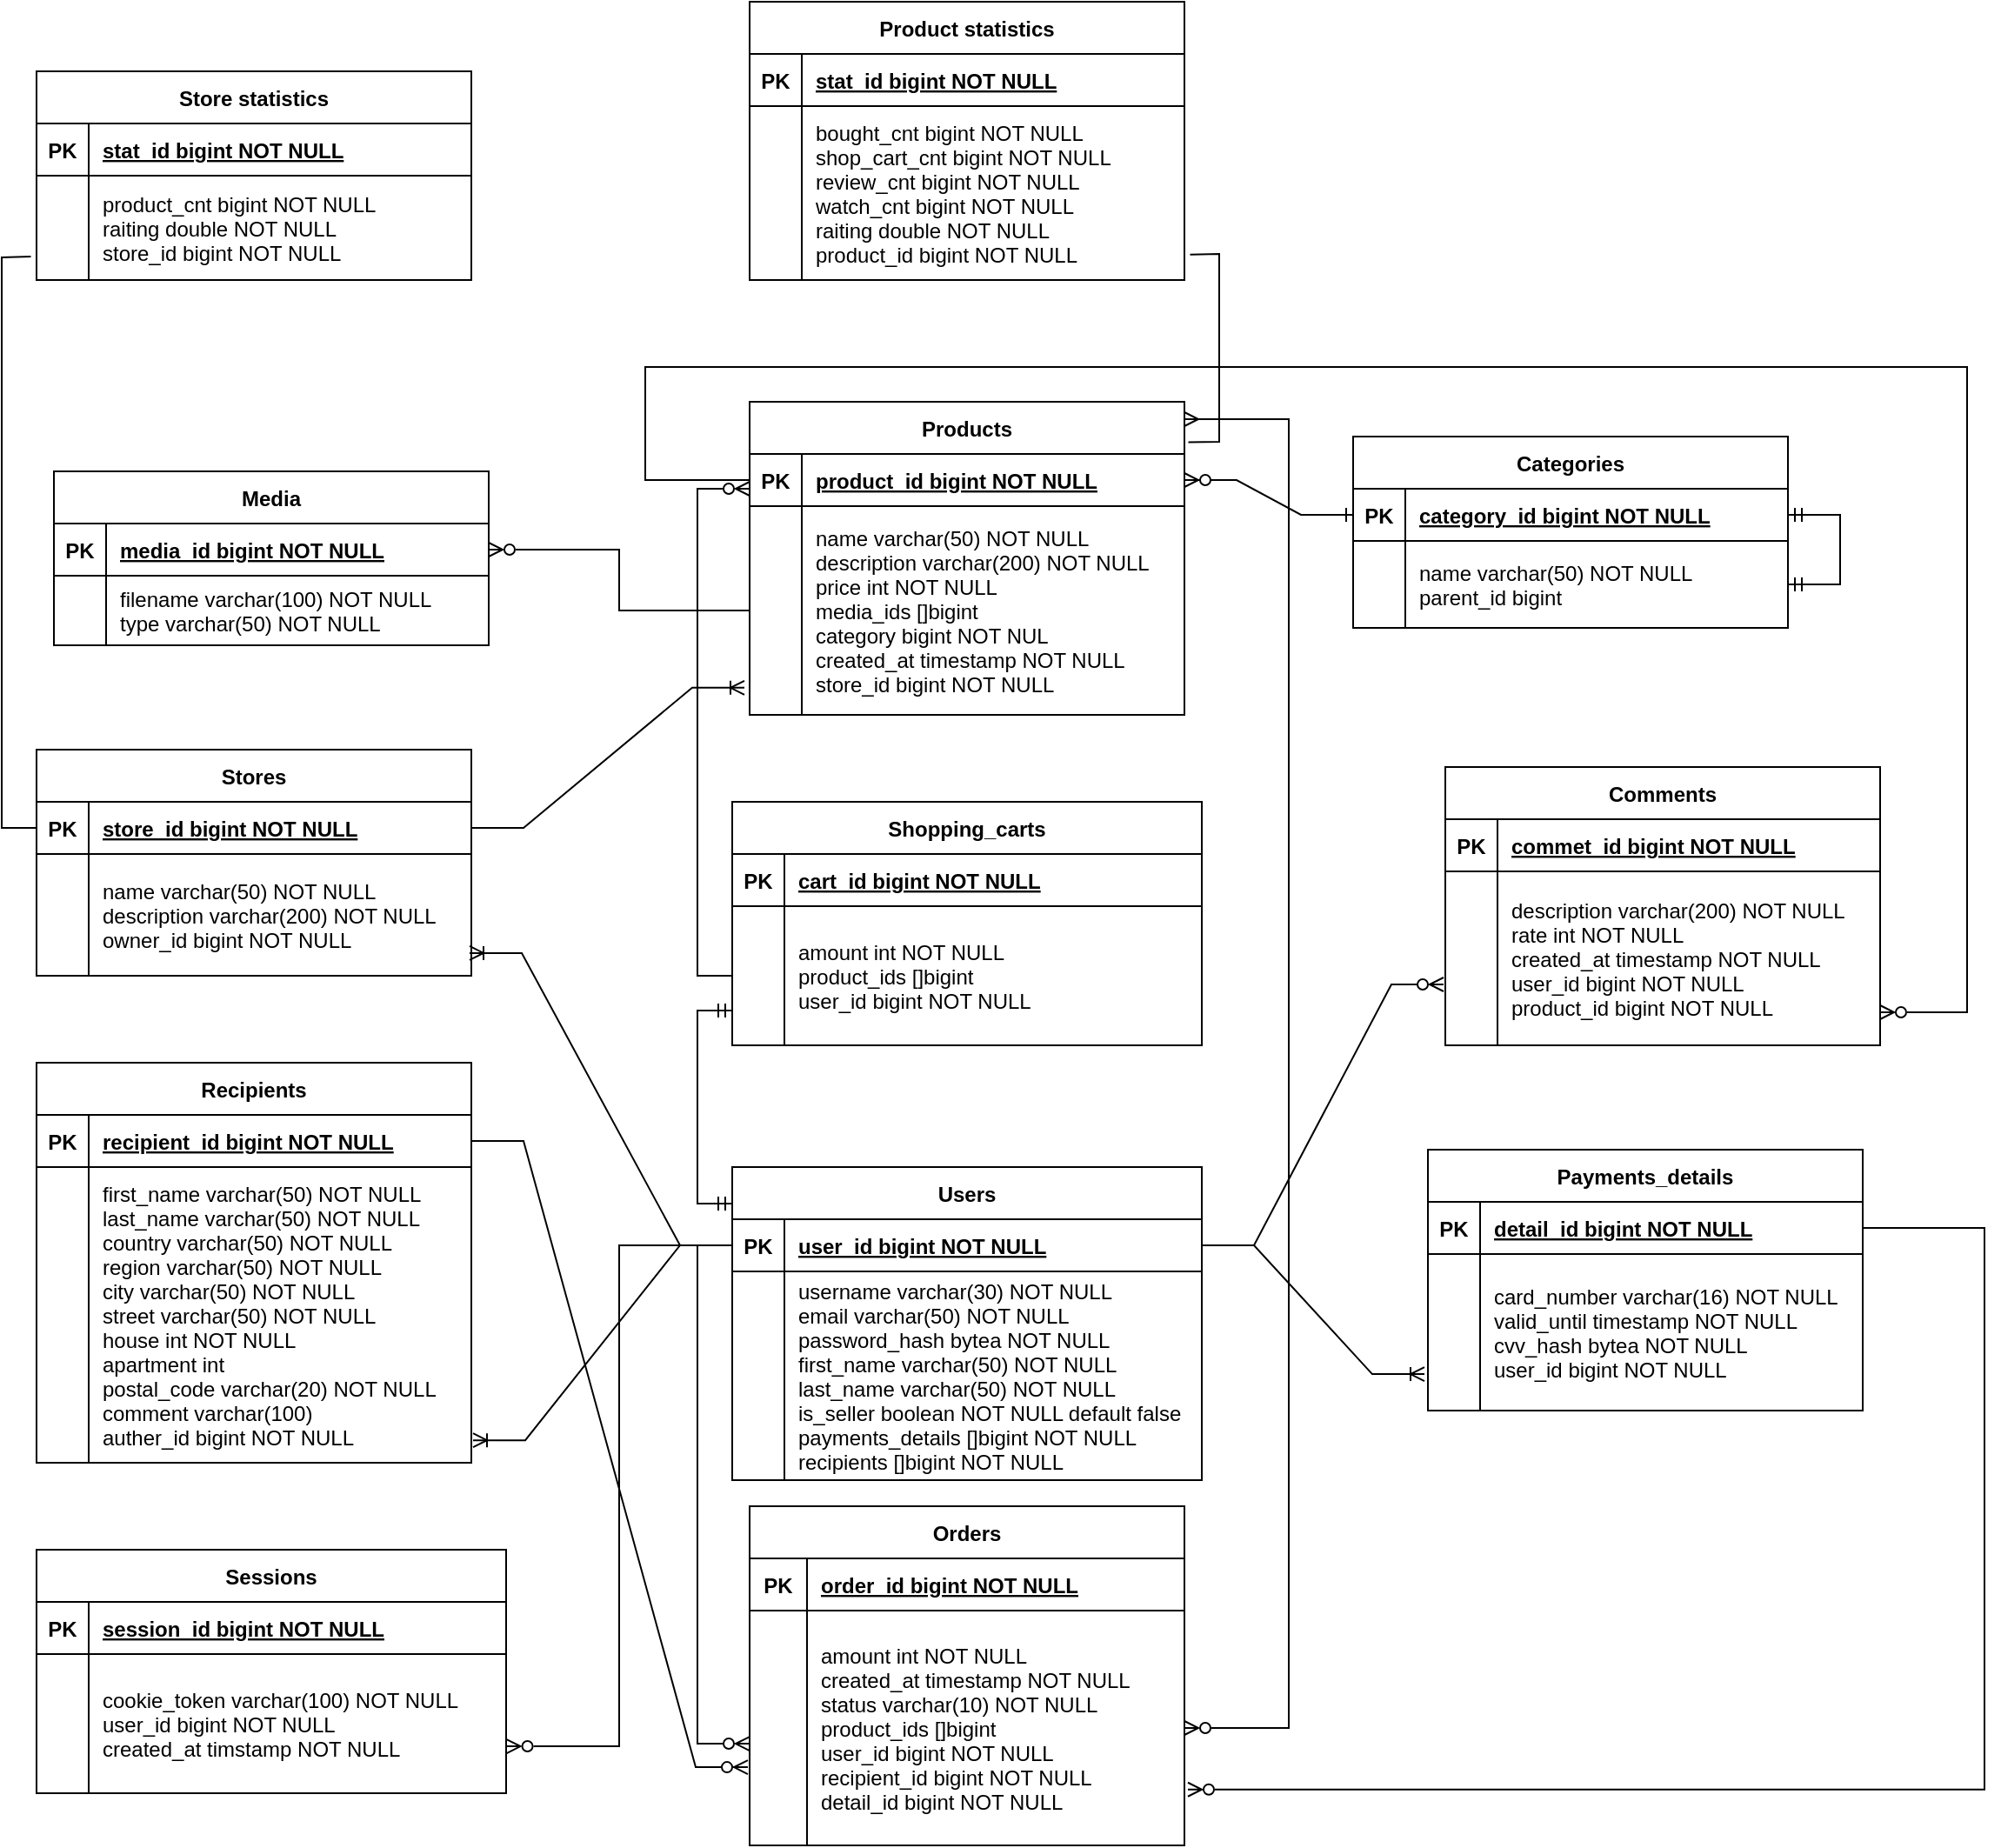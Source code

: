 <mxfile version="22.1.4" type="device">
  <diagram id="R2lEEEUBdFMjLlhIrx00" name="Page-1">
    <mxGraphModel dx="1540" dy="1969" grid="1" gridSize="10" guides="1" tooltips="1" connect="1" arrows="1" fold="1" page="1" pageScale="1" pageWidth="850" pageHeight="1100" math="0" shadow="0" extFonts="Permanent Marker^https://fonts.googleapis.com/css?family=Permanent+Marker">
      <root>
        <mxCell id="0" />
        <mxCell id="1" parent="0" />
        <mxCell id="-gBDAVk_STsk74uOcThw-13" value="Recipients" style="shape=table;startSize=30;container=1;collapsible=1;childLayout=tableLayout;fixedRows=1;rowLines=0;fontStyle=1;align=center;resizeLast=1;" parent="1" vertex="1">
          <mxGeometry x="300" y="120" width="250" height="230" as="geometry">
            <mxRectangle x="120" y="120" width="70" height="30" as="alternateBounds" />
          </mxGeometry>
        </mxCell>
        <mxCell id="-gBDAVk_STsk74uOcThw-14" value="" style="shape=partialRectangle;collapsible=0;dropTarget=0;pointerEvents=0;fillColor=none;points=[[0,0.5],[1,0.5]];portConstraint=eastwest;top=0;left=0;right=0;bottom=1;" parent="-gBDAVk_STsk74uOcThw-13" vertex="1">
          <mxGeometry y="30" width="250" height="30" as="geometry" />
        </mxCell>
        <mxCell id="-gBDAVk_STsk74uOcThw-15" value="PK" style="shape=partialRectangle;overflow=hidden;connectable=0;fillColor=none;top=0;left=0;bottom=0;right=0;fontStyle=1;" parent="-gBDAVk_STsk74uOcThw-14" vertex="1">
          <mxGeometry width="30" height="30" as="geometry">
            <mxRectangle width="30" height="30" as="alternateBounds" />
          </mxGeometry>
        </mxCell>
        <mxCell id="-gBDAVk_STsk74uOcThw-16" value="recipient_id bigint NOT NULL " style="shape=partialRectangle;overflow=hidden;connectable=0;fillColor=none;top=0;left=0;bottom=0;right=0;align=left;spacingLeft=6;fontStyle=5;" parent="-gBDAVk_STsk74uOcThw-14" vertex="1">
          <mxGeometry x="30" width="220" height="30" as="geometry">
            <mxRectangle width="220" height="30" as="alternateBounds" />
          </mxGeometry>
        </mxCell>
        <mxCell id="-gBDAVk_STsk74uOcThw-17" value="" style="shape=partialRectangle;collapsible=0;dropTarget=0;pointerEvents=0;fillColor=none;points=[[0,0.5],[1,0.5]];portConstraint=eastwest;top=0;left=0;right=0;bottom=0;" parent="-gBDAVk_STsk74uOcThw-13" vertex="1">
          <mxGeometry y="60" width="250" height="170" as="geometry" />
        </mxCell>
        <mxCell id="-gBDAVk_STsk74uOcThw-18" value="" style="shape=partialRectangle;overflow=hidden;connectable=0;fillColor=none;top=0;left=0;bottom=0;right=0;" parent="-gBDAVk_STsk74uOcThw-17" vertex="1">
          <mxGeometry width="30" height="170" as="geometry">
            <mxRectangle width="30" height="170" as="alternateBounds" />
          </mxGeometry>
        </mxCell>
        <mxCell id="-gBDAVk_STsk74uOcThw-19" value="first_name varchar(50) NOT NULL&#xa;last_name varchar(50) NOT NULL&#xa;country varchar(50) NOT NULL&#xa;region varchar(50) NOT NULL&#xa;city varchar(50) NOT NULL&#xa;street varchar(50) NOT NULL&#xa;house int NOT NULL&#xa;apartment int  &#xa;postal_code varchar(20) NOT NULL&#xa;comment varchar(100)&#xa;auther_id bigint NOT NULL" style="shape=partialRectangle;overflow=hidden;connectable=0;fillColor=none;top=0;left=0;bottom=0;right=0;align=left;spacingLeft=6;" parent="-gBDAVk_STsk74uOcThw-17" vertex="1">
          <mxGeometry x="30" width="220" height="170" as="geometry">
            <mxRectangle width="220" height="170" as="alternateBounds" />
          </mxGeometry>
        </mxCell>
        <mxCell id="-gBDAVk_STsk74uOcThw-21" value="Payments_details" style="shape=table;startSize=30;container=1;collapsible=1;childLayout=tableLayout;fixedRows=1;rowLines=0;fontStyle=1;align=center;resizeLast=1;" parent="1" vertex="1">
          <mxGeometry x="1100" y="170" width="250" height="150" as="geometry">
            <mxRectangle x="120" y="120" width="70" height="30" as="alternateBounds" />
          </mxGeometry>
        </mxCell>
        <mxCell id="-gBDAVk_STsk74uOcThw-22" value="" style="shape=partialRectangle;collapsible=0;dropTarget=0;pointerEvents=0;fillColor=none;points=[[0,0.5],[1,0.5]];portConstraint=eastwest;top=0;left=0;right=0;bottom=1;" parent="-gBDAVk_STsk74uOcThw-21" vertex="1">
          <mxGeometry y="30" width="250" height="30" as="geometry" />
        </mxCell>
        <mxCell id="-gBDAVk_STsk74uOcThw-23" value="PK" style="shape=partialRectangle;overflow=hidden;connectable=0;fillColor=none;top=0;left=0;bottom=0;right=0;fontStyle=1;" parent="-gBDAVk_STsk74uOcThw-22" vertex="1">
          <mxGeometry width="30" height="30" as="geometry">
            <mxRectangle width="30" height="30" as="alternateBounds" />
          </mxGeometry>
        </mxCell>
        <mxCell id="-gBDAVk_STsk74uOcThw-24" value="detail_id bigint NOT NULL " style="shape=partialRectangle;overflow=hidden;connectable=0;fillColor=none;top=0;left=0;bottom=0;right=0;align=left;spacingLeft=6;fontStyle=5;" parent="-gBDAVk_STsk74uOcThw-22" vertex="1">
          <mxGeometry x="30" width="220" height="30" as="geometry">
            <mxRectangle width="220" height="30" as="alternateBounds" />
          </mxGeometry>
        </mxCell>
        <mxCell id="-gBDAVk_STsk74uOcThw-25" value="" style="shape=partialRectangle;collapsible=0;dropTarget=0;pointerEvents=0;fillColor=none;points=[[0,0.5],[1,0.5]];portConstraint=eastwest;top=0;left=0;right=0;bottom=0;" parent="-gBDAVk_STsk74uOcThw-21" vertex="1">
          <mxGeometry y="60" width="250" height="90" as="geometry" />
        </mxCell>
        <mxCell id="-gBDAVk_STsk74uOcThw-26" value="" style="shape=partialRectangle;overflow=hidden;connectable=0;fillColor=none;top=0;left=0;bottom=0;right=0;" parent="-gBDAVk_STsk74uOcThw-25" vertex="1">
          <mxGeometry width="30" height="90" as="geometry">
            <mxRectangle width="30" height="90" as="alternateBounds" />
          </mxGeometry>
        </mxCell>
        <mxCell id="-gBDAVk_STsk74uOcThw-27" value="card_number varchar(16) NOT NULL&#xa;valid_until timestamp NOT NULL&#xa;cvv_hash bytea NOT NULL&#xa;user_id bigint NOT NULL" style="shape=partialRectangle;overflow=hidden;connectable=0;fillColor=none;top=0;left=0;bottom=0;right=0;align=left;spacingLeft=6;" parent="-gBDAVk_STsk74uOcThw-25" vertex="1">
          <mxGeometry x="30" width="220" height="90" as="geometry">
            <mxRectangle width="220" height="90" as="alternateBounds" />
          </mxGeometry>
        </mxCell>
        <mxCell id="-gBDAVk_STsk74uOcThw-29" value="Stores" style="shape=table;startSize=30;container=1;collapsible=1;childLayout=tableLayout;fixedRows=1;rowLines=0;fontStyle=1;align=center;resizeLast=1;" parent="1" vertex="1">
          <mxGeometry x="300" y="-60" width="250" height="130" as="geometry">
            <mxRectangle x="120" y="120" width="70" height="30" as="alternateBounds" />
          </mxGeometry>
        </mxCell>
        <mxCell id="-gBDAVk_STsk74uOcThw-30" value="" style="shape=partialRectangle;collapsible=0;dropTarget=0;pointerEvents=0;fillColor=none;points=[[0,0.5],[1,0.5]];portConstraint=eastwest;top=0;left=0;right=0;bottom=1;" parent="-gBDAVk_STsk74uOcThw-29" vertex="1">
          <mxGeometry y="30" width="250" height="30" as="geometry" />
        </mxCell>
        <mxCell id="-gBDAVk_STsk74uOcThw-31" value="PK" style="shape=partialRectangle;overflow=hidden;connectable=0;fillColor=none;top=0;left=0;bottom=0;right=0;fontStyle=1;" parent="-gBDAVk_STsk74uOcThw-30" vertex="1">
          <mxGeometry width="30" height="30" as="geometry">
            <mxRectangle width="30" height="30" as="alternateBounds" />
          </mxGeometry>
        </mxCell>
        <mxCell id="-gBDAVk_STsk74uOcThw-32" value="store_id bigint NOT NULL " style="shape=partialRectangle;overflow=hidden;connectable=0;fillColor=none;top=0;left=0;bottom=0;right=0;align=left;spacingLeft=6;fontStyle=5;" parent="-gBDAVk_STsk74uOcThw-30" vertex="1">
          <mxGeometry x="30" width="220" height="30" as="geometry">
            <mxRectangle width="220" height="30" as="alternateBounds" />
          </mxGeometry>
        </mxCell>
        <mxCell id="-gBDAVk_STsk74uOcThw-33" value="" style="shape=partialRectangle;collapsible=0;dropTarget=0;pointerEvents=0;fillColor=none;points=[[0,0.5],[1,0.5]];portConstraint=eastwest;top=0;left=0;right=0;bottom=0;" parent="-gBDAVk_STsk74uOcThw-29" vertex="1">
          <mxGeometry y="60" width="250" height="70" as="geometry" />
        </mxCell>
        <mxCell id="-gBDAVk_STsk74uOcThw-34" value="" style="shape=partialRectangle;overflow=hidden;connectable=0;fillColor=none;top=0;left=0;bottom=0;right=0;" parent="-gBDAVk_STsk74uOcThw-33" vertex="1">
          <mxGeometry width="30" height="70" as="geometry">
            <mxRectangle width="30" height="70" as="alternateBounds" />
          </mxGeometry>
        </mxCell>
        <mxCell id="-gBDAVk_STsk74uOcThw-35" value="name varchar(50) NOT NULL&#xa;description varchar(200) NOT NULL&#xa;owner_id bigint NOT NULL" style="shape=partialRectangle;overflow=hidden;connectable=0;fillColor=none;top=0;left=0;bottom=0;right=0;align=left;spacingLeft=6;" parent="-gBDAVk_STsk74uOcThw-33" vertex="1">
          <mxGeometry x="30" width="220" height="70" as="geometry">
            <mxRectangle width="220" height="70" as="alternateBounds" />
          </mxGeometry>
        </mxCell>
        <mxCell id="-gBDAVk_STsk74uOcThw-37" value="Products" style="shape=table;startSize=30;container=1;collapsible=1;childLayout=tableLayout;fixedRows=1;rowLines=0;fontStyle=1;align=center;resizeLast=1;" parent="1" vertex="1">
          <mxGeometry x="710" y="-260" width="250" height="180" as="geometry">
            <mxRectangle x="120" y="120" width="70" height="30" as="alternateBounds" />
          </mxGeometry>
        </mxCell>
        <mxCell id="-gBDAVk_STsk74uOcThw-38" value="" style="shape=partialRectangle;collapsible=0;dropTarget=0;pointerEvents=0;fillColor=none;points=[[0,0.5],[1,0.5]];portConstraint=eastwest;top=0;left=0;right=0;bottom=1;" parent="-gBDAVk_STsk74uOcThw-37" vertex="1">
          <mxGeometry y="30" width="250" height="30" as="geometry" />
        </mxCell>
        <mxCell id="-gBDAVk_STsk74uOcThw-39" value="PK" style="shape=partialRectangle;overflow=hidden;connectable=0;fillColor=none;top=0;left=0;bottom=0;right=0;fontStyle=1;" parent="-gBDAVk_STsk74uOcThw-38" vertex="1">
          <mxGeometry width="30" height="30" as="geometry">
            <mxRectangle width="30" height="30" as="alternateBounds" />
          </mxGeometry>
        </mxCell>
        <mxCell id="-gBDAVk_STsk74uOcThw-40" value="product_id bigint NOT NULL " style="shape=partialRectangle;overflow=hidden;connectable=0;fillColor=none;top=0;left=0;bottom=0;right=0;align=left;spacingLeft=6;fontStyle=5;" parent="-gBDAVk_STsk74uOcThw-38" vertex="1">
          <mxGeometry x="30" width="220" height="30" as="geometry">
            <mxRectangle width="220" height="30" as="alternateBounds" />
          </mxGeometry>
        </mxCell>
        <mxCell id="-gBDAVk_STsk74uOcThw-41" value="" style="shape=partialRectangle;collapsible=0;dropTarget=0;pointerEvents=0;fillColor=none;points=[[0,0.5],[1,0.5]];portConstraint=eastwest;top=0;left=0;right=0;bottom=0;" parent="-gBDAVk_STsk74uOcThw-37" vertex="1">
          <mxGeometry y="60" width="250" height="120" as="geometry" />
        </mxCell>
        <mxCell id="-gBDAVk_STsk74uOcThw-42" value="" style="shape=partialRectangle;overflow=hidden;connectable=0;fillColor=none;top=0;left=0;bottom=0;right=0;" parent="-gBDAVk_STsk74uOcThw-41" vertex="1">
          <mxGeometry width="30" height="120" as="geometry">
            <mxRectangle width="30" height="120" as="alternateBounds" />
          </mxGeometry>
        </mxCell>
        <mxCell id="-gBDAVk_STsk74uOcThw-43" value="name varchar(50) NOT NULL&#xa;description varchar(200) NOT NULL&#xa;price int NOT NULL&#xa;media_ids []bigint&#xa;category bigint NOT NUL&#xa;created_at timestamp NOT NULL&#xa;store_id bigint NOT NULL" style="shape=partialRectangle;overflow=hidden;connectable=0;fillColor=none;top=0;left=0;bottom=0;right=0;align=left;spacingLeft=6;" parent="-gBDAVk_STsk74uOcThw-41" vertex="1">
          <mxGeometry x="30" width="220" height="120" as="geometry">
            <mxRectangle width="220" height="120" as="alternateBounds" />
          </mxGeometry>
        </mxCell>
        <mxCell id="-gBDAVk_STsk74uOcThw-45" value="Categories" style="shape=table;startSize=30;container=1;collapsible=1;childLayout=tableLayout;fixedRows=1;rowLines=0;fontStyle=1;align=center;resizeLast=1;" parent="1" vertex="1">
          <mxGeometry x="1057" y="-240" width="250" height="110" as="geometry">
            <mxRectangle x="120" y="120" width="70" height="30" as="alternateBounds" />
          </mxGeometry>
        </mxCell>
        <mxCell id="-gBDAVk_STsk74uOcThw-46" value="" style="shape=partialRectangle;collapsible=0;dropTarget=0;pointerEvents=0;fillColor=none;points=[[0,0.5],[1,0.5]];portConstraint=eastwest;top=0;left=0;right=0;bottom=1;" parent="-gBDAVk_STsk74uOcThw-45" vertex="1">
          <mxGeometry y="30" width="250" height="30" as="geometry" />
        </mxCell>
        <mxCell id="-gBDAVk_STsk74uOcThw-47" value="PK" style="shape=partialRectangle;overflow=hidden;connectable=0;fillColor=none;top=0;left=0;bottom=0;right=0;fontStyle=1;" parent="-gBDAVk_STsk74uOcThw-46" vertex="1">
          <mxGeometry width="30" height="30" as="geometry">
            <mxRectangle width="30" height="30" as="alternateBounds" />
          </mxGeometry>
        </mxCell>
        <mxCell id="-gBDAVk_STsk74uOcThw-48" value="category_id bigint NOT NULL " style="shape=partialRectangle;overflow=hidden;connectable=0;fillColor=none;top=0;left=0;bottom=0;right=0;align=left;spacingLeft=6;fontStyle=5;" parent="-gBDAVk_STsk74uOcThw-46" vertex="1">
          <mxGeometry x="30" width="220" height="30" as="geometry">
            <mxRectangle width="220" height="30" as="alternateBounds" />
          </mxGeometry>
        </mxCell>
        <mxCell id="-gBDAVk_STsk74uOcThw-49" value="" style="shape=partialRectangle;collapsible=0;dropTarget=0;pointerEvents=0;fillColor=none;points=[[0,0.5],[1,0.5]];portConstraint=eastwest;top=0;left=0;right=0;bottom=0;" parent="-gBDAVk_STsk74uOcThw-45" vertex="1">
          <mxGeometry y="60" width="250" height="50" as="geometry" />
        </mxCell>
        <mxCell id="-gBDAVk_STsk74uOcThw-50" value="" style="shape=partialRectangle;overflow=hidden;connectable=0;fillColor=none;top=0;left=0;bottom=0;right=0;" parent="-gBDAVk_STsk74uOcThw-49" vertex="1">
          <mxGeometry width="30" height="50" as="geometry">
            <mxRectangle width="30" height="50" as="alternateBounds" />
          </mxGeometry>
        </mxCell>
        <mxCell id="-gBDAVk_STsk74uOcThw-51" value="name varchar(50) NOT NULL&#xa;parent_id bigint" style="shape=partialRectangle;overflow=hidden;connectable=0;fillColor=none;top=0;left=0;bottom=0;right=0;align=left;spacingLeft=6;" parent="-gBDAVk_STsk74uOcThw-49" vertex="1">
          <mxGeometry x="30" width="220" height="50" as="geometry">
            <mxRectangle width="220" height="50" as="alternateBounds" />
          </mxGeometry>
        </mxCell>
        <mxCell id="-gBDAVk_STsk74uOcThw-57" value="" style="edgeStyle=entityRelationEdgeStyle;fontSize=12;html=1;endArrow=ERmandOne;startArrow=ERmandOne;exitX=1;exitY=0.5;exitDx=0;exitDy=0;rounded=0;jumpStyle=none;entryX=1;entryY=0.5;entryDx=0;entryDy=0;" parent="-gBDAVk_STsk74uOcThw-45" source="-gBDAVk_STsk74uOcThw-46" target="-gBDAVk_STsk74uOcThw-49" edge="1">
          <mxGeometry width="100" height="100" relative="1" as="geometry">
            <mxPoint x="-300" y="320" as="sourcePoint" />
            <mxPoint x="260" y="85" as="targetPoint" />
            <Array as="points">
              <mxPoint x="130" y="160" />
              <mxPoint x="250" y="130" />
            </Array>
          </mxGeometry>
        </mxCell>
        <mxCell id="-gBDAVk_STsk74uOcThw-52" value="" style="edgeStyle=entityRelationEdgeStyle;fontSize=12;html=1;endArrow=ERoneToMany;rounded=0;exitX=1;exitY=0.5;exitDx=0;exitDy=0;entryX=-0.008;entryY=0.767;entryDx=0;entryDy=0;entryPerimeter=0;" parent="1" source="C-vyLk0tnHw3VtMMgP7b-24" target="-gBDAVk_STsk74uOcThw-25" edge="1">
          <mxGeometry width="100" height="100" relative="1" as="geometry">
            <mxPoint x="790" y="260" as="sourcePoint" />
            <mxPoint x="890" y="160" as="targetPoint" />
          </mxGeometry>
        </mxCell>
        <mxCell id="-gBDAVk_STsk74uOcThw-53" value="" style="edgeStyle=entityRelationEdgeStyle;fontSize=12;html=1;endArrow=ERoneToMany;rounded=0;exitX=0;exitY=0.5;exitDx=0;exitDy=0;entryX=1.004;entryY=0.924;entryDx=0;entryDy=0;entryPerimeter=0;" parent="1" source="C-vyLk0tnHw3VtMMgP7b-24" target="-gBDAVk_STsk74uOcThw-17" edge="1">
          <mxGeometry width="100" height="100" relative="1" as="geometry">
            <mxPoint x="380" y="175" as="sourcePoint" />
            <mxPoint x="440" y="530" as="targetPoint" />
          </mxGeometry>
        </mxCell>
        <mxCell id="-gBDAVk_STsk74uOcThw-54" value="" style="edgeStyle=entityRelationEdgeStyle;fontSize=12;html=1;endArrow=ERoneToMany;rounded=0;exitX=0;exitY=0.5;exitDx=0;exitDy=0;entryX=0.996;entryY=0.814;entryDx=0;entryDy=0;entryPerimeter=0;" parent="1" source="C-vyLk0tnHw3VtMMgP7b-24" target="-gBDAVk_STsk74uOcThw-33" edge="1">
          <mxGeometry width="100" height="100" relative="1" as="geometry">
            <mxPoint x="380" y="175" as="sourcePoint" />
            <mxPoint x="440" y="347" as="targetPoint" />
          </mxGeometry>
        </mxCell>
        <mxCell id="-gBDAVk_STsk74uOcThw-56" value="" style="edgeStyle=entityRelationEdgeStyle;fontSize=12;html=1;endArrow=ERoneToMany;rounded=0;exitX=1;exitY=0.5;exitDx=0;exitDy=0;entryX=-0.012;entryY=0.87;entryDx=0;entryDy=0;entryPerimeter=0;" parent="1" source="-gBDAVk_STsk74uOcThw-30" target="-gBDAVk_STsk74uOcThw-41" edge="1">
          <mxGeometry width="100" height="100" relative="1" as="geometry">
            <mxPoint x="400" y="195" as="sourcePoint" />
            <mxPoint x="460" y="367" as="targetPoint" />
            <Array as="points">
              <mxPoint x="720" y="30" />
            </Array>
          </mxGeometry>
        </mxCell>
        <mxCell id="-gBDAVk_STsk74uOcThw-58" value="" style="edgeStyle=entityRelationEdgeStyle;fontSize=12;html=1;endArrow=ERone;endFill=0;startArrow=ERzeroToMany;rounded=0;entryX=0;entryY=0.5;entryDx=0;entryDy=0;exitX=1;exitY=0.5;exitDx=0;exitDy=0;" parent="1" source="-gBDAVk_STsk74uOcThw-38" target="-gBDAVk_STsk74uOcThw-46" edge="1">
          <mxGeometry width="100" height="100" relative="1" as="geometry">
            <mxPoint x="1020" y="40" as="sourcePoint" />
            <mxPoint x="890" y="160" as="targetPoint" />
          </mxGeometry>
        </mxCell>
        <mxCell id="-gBDAVk_STsk74uOcThw-59" value="Orders" style="shape=table;startSize=30;container=1;collapsible=1;childLayout=tableLayout;fixedRows=1;rowLines=0;fontStyle=1;align=center;resizeLast=1;" parent="1" vertex="1">
          <mxGeometry x="710" y="375" width="250" height="195" as="geometry">
            <mxRectangle x="120" y="120" width="70" height="30" as="alternateBounds" />
          </mxGeometry>
        </mxCell>
        <mxCell id="-gBDAVk_STsk74uOcThw-60" value="" style="shape=partialRectangle;collapsible=0;dropTarget=0;pointerEvents=0;fillColor=none;points=[[0,0.5],[1,0.5]];portConstraint=eastwest;top=0;left=0;right=0;bottom=1;" parent="-gBDAVk_STsk74uOcThw-59" vertex="1">
          <mxGeometry y="30" width="250" height="30" as="geometry" />
        </mxCell>
        <mxCell id="-gBDAVk_STsk74uOcThw-61" value="PK" style="shape=partialRectangle;overflow=hidden;connectable=0;fillColor=none;top=0;left=0;bottom=0;right=0;fontStyle=1;" parent="-gBDAVk_STsk74uOcThw-60" vertex="1">
          <mxGeometry width="33" height="30" as="geometry">
            <mxRectangle width="33" height="30" as="alternateBounds" />
          </mxGeometry>
        </mxCell>
        <mxCell id="-gBDAVk_STsk74uOcThw-62" value="order_id bigint NOT NULL " style="shape=partialRectangle;overflow=hidden;connectable=0;fillColor=none;top=0;left=0;bottom=0;right=0;align=left;spacingLeft=6;fontStyle=5;" parent="-gBDAVk_STsk74uOcThw-60" vertex="1">
          <mxGeometry x="33" width="217" height="30" as="geometry">
            <mxRectangle width="217" height="30" as="alternateBounds" />
          </mxGeometry>
        </mxCell>
        <mxCell id="-gBDAVk_STsk74uOcThw-63" value="" style="shape=partialRectangle;collapsible=0;dropTarget=0;pointerEvents=0;fillColor=none;points=[[0,0.5],[1,0.5]];portConstraint=eastwest;top=0;left=0;right=0;bottom=0;" parent="-gBDAVk_STsk74uOcThw-59" vertex="1">
          <mxGeometry y="60" width="250" height="135" as="geometry" />
        </mxCell>
        <mxCell id="-gBDAVk_STsk74uOcThw-64" value="" style="shape=partialRectangle;overflow=hidden;connectable=0;fillColor=none;top=0;left=0;bottom=0;right=0;" parent="-gBDAVk_STsk74uOcThw-63" vertex="1">
          <mxGeometry width="33" height="135" as="geometry">
            <mxRectangle width="33" height="135" as="alternateBounds" />
          </mxGeometry>
        </mxCell>
        <mxCell id="-gBDAVk_STsk74uOcThw-65" value="amount int NOT NULL&#xa;created_at timestamp NOT NULL&#xa;status varchar(10) NOT NULL&#xa;product_ids []bigint&#xa;user_id bigint NOT NULL&#xa;recipient_id bigint NOT NULL&#xa;detail_id bigint NOT NULL" style="shape=partialRectangle;overflow=hidden;connectable=0;fillColor=none;top=0;left=0;bottom=0;right=0;align=left;spacingLeft=6;" parent="-gBDAVk_STsk74uOcThw-63" vertex="1">
          <mxGeometry x="33" width="217" height="135" as="geometry">
            <mxRectangle width="217" height="135" as="alternateBounds" />
          </mxGeometry>
        </mxCell>
        <mxCell id="-gBDAVk_STsk74uOcThw-79" value="" style="edgeStyle=entityRelationEdgeStyle;fontSize=12;html=1;endArrow=ERzeroToMany;endFill=1;rounded=0;exitX=1;exitY=0.5;exitDx=0;exitDy=0;entryX=-0.004;entryY=0.667;entryDx=0;entryDy=0;entryPerimeter=0;" parent="1" source="-gBDAVk_STsk74uOcThw-14" target="-gBDAVk_STsk74uOcThw-63" edge="1">
          <mxGeometry width="100" height="100" relative="1" as="geometry">
            <mxPoint x="720" y="290" as="sourcePoint" />
            <mxPoint x="820" y="190" as="targetPoint" />
          </mxGeometry>
        </mxCell>
        <mxCell id="C-vyLk0tnHw3VtMMgP7b-23" value="Users" style="shape=table;startSize=30;container=1;collapsible=1;childLayout=tableLayout;fixedRows=1;rowLines=0;fontStyle=1;align=center;resizeLast=1;" parent="1" vertex="1">
          <mxGeometry x="700" y="180" width="270" height="180" as="geometry">
            <mxRectangle x="120" y="120" width="70" height="30" as="alternateBounds" />
          </mxGeometry>
        </mxCell>
        <mxCell id="C-vyLk0tnHw3VtMMgP7b-24" value="" style="shape=partialRectangle;collapsible=0;dropTarget=0;pointerEvents=0;fillColor=none;points=[[0,0.5],[1,0.5]];portConstraint=eastwest;top=0;left=0;right=0;bottom=1;" parent="C-vyLk0tnHw3VtMMgP7b-23" vertex="1">
          <mxGeometry y="30" width="270" height="30" as="geometry" />
        </mxCell>
        <mxCell id="C-vyLk0tnHw3VtMMgP7b-25" value="PK" style="shape=partialRectangle;overflow=hidden;connectable=0;fillColor=none;top=0;left=0;bottom=0;right=0;fontStyle=1;" parent="C-vyLk0tnHw3VtMMgP7b-24" vertex="1">
          <mxGeometry width="30" height="30" as="geometry">
            <mxRectangle width="30" height="30" as="alternateBounds" />
          </mxGeometry>
        </mxCell>
        <mxCell id="C-vyLk0tnHw3VtMMgP7b-26" value="user_id bigint NOT NULL " style="shape=partialRectangle;overflow=hidden;connectable=0;fillColor=none;top=0;left=0;bottom=0;right=0;align=left;spacingLeft=6;fontStyle=5;" parent="C-vyLk0tnHw3VtMMgP7b-24" vertex="1">
          <mxGeometry x="30" width="240" height="30" as="geometry">
            <mxRectangle width="240" height="30" as="alternateBounds" />
          </mxGeometry>
        </mxCell>
        <mxCell id="C-vyLk0tnHw3VtMMgP7b-27" value="" style="shape=partialRectangle;collapsible=0;dropTarget=0;pointerEvents=0;fillColor=none;points=[[0,0.5],[1,0.5]];portConstraint=eastwest;top=0;left=0;right=0;bottom=0;" parent="C-vyLk0tnHw3VtMMgP7b-23" vertex="1">
          <mxGeometry y="60" width="270" height="120" as="geometry" />
        </mxCell>
        <mxCell id="C-vyLk0tnHw3VtMMgP7b-28" value="" style="shape=partialRectangle;overflow=hidden;connectable=0;fillColor=none;top=0;left=0;bottom=0;right=0;" parent="C-vyLk0tnHw3VtMMgP7b-27" vertex="1">
          <mxGeometry width="30" height="120" as="geometry">
            <mxRectangle width="30" height="120" as="alternateBounds" />
          </mxGeometry>
        </mxCell>
        <mxCell id="C-vyLk0tnHw3VtMMgP7b-29" value="username varchar(30) NOT NULL&#xa;email varchar(50) NOT NULL&#xa;password_hash bytea NOT NULL&#xa;first_name varchar(50) NOT NULL&#xa;last_name varchar(50) NOT NULL&#xa;is_seller boolean NOT NULL default false&#xa;payments_details []bigint NOT NULL&#xa;recipients []bigint NOT NULL" style="shape=partialRectangle;overflow=hidden;connectable=0;fillColor=none;top=0;left=0;bottom=0;right=0;align=left;spacingLeft=6;" parent="C-vyLk0tnHw3VtMMgP7b-27" vertex="1">
          <mxGeometry x="30" width="240" height="120" as="geometry">
            <mxRectangle width="240" height="120" as="alternateBounds" />
          </mxGeometry>
        </mxCell>
        <mxCell id="-gBDAVk_STsk74uOcThw-90" value="Comments" style="shape=table;startSize=30;container=1;collapsible=1;childLayout=tableLayout;fixedRows=1;rowLines=0;fontStyle=1;align=center;resizeLast=1;" parent="1" vertex="1">
          <mxGeometry x="1110" y="-50" width="250" height="160" as="geometry">
            <mxRectangle x="120" y="120" width="70" height="30" as="alternateBounds" />
          </mxGeometry>
        </mxCell>
        <mxCell id="-gBDAVk_STsk74uOcThw-91" value="" style="shape=partialRectangle;collapsible=0;dropTarget=0;pointerEvents=0;fillColor=none;points=[[0,0.5],[1,0.5]];portConstraint=eastwest;top=0;left=0;right=0;bottom=1;" parent="-gBDAVk_STsk74uOcThw-90" vertex="1">
          <mxGeometry y="30" width="250" height="30" as="geometry" />
        </mxCell>
        <mxCell id="-gBDAVk_STsk74uOcThw-92" value="PK" style="shape=partialRectangle;overflow=hidden;connectable=0;fillColor=none;top=0;left=0;bottom=0;right=0;fontStyle=1;" parent="-gBDAVk_STsk74uOcThw-91" vertex="1">
          <mxGeometry width="30" height="30" as="geometry">
            <mxRectangle width="30" height="30" as="alternateBounds" />
          </mxGeometry>
        </mxCell>
        <mxCell id="-gBDAVk_STsk74uOcThw-93" value="commet_id bigint NOT NULL " style="shape=partialRectangle;overflow=hidden;connectable=0;fillColor=none;top=0;left=0;bottom=0;right=0;align=left;spacingLeft=6;fontStyle=5;" parent="-gBDAVk_STsk74uOcThw-91" vertex="1">
          <mxGeometry x="30" width="220" height="30" as="geometry">
            <mxRectangle width="220" height="30" as="alternateBounds" />
          </mxGeometry>
        </mxCell>
        <mxCell id="-gBDAVk_STsk74uOcThw-94" value="" style="shape=partialRectangle;collapsible=0;dropTarget=0;pointerEvents=0;fillColor=none;points=[[0,0.5],[1,0.5]];portConstraint=eastwest;top=0;left=0;right=0;bottom=0;" parent="-gBDAVk_STsk74uOcThw-90" vertex="1">
          <mxGeometry y="60" width="250" height="100" as="geometry" />
        </mxCell>
        <mxCell id="-gBDAVk_STsk74uOcThw-95" value="" style="shape=partialRectangle;overflow=hidden;connectable=0;fillColor=none;top=0;left=0;bottom=0;right=0;" parent="-gBDAVk_STsk74uOcThw-94" vertex="1">
          <mxGeometry width="30" height="100" as="geometry">
            <mxRectangle width="30" height="100" as="alternateBounds" />
          </mxGeometry>
        </mxCell>
        <mxCell id="-gBDAVk_STsk74uOcThw-96" value="description varchar(200) NOT NULL&#xa;rate int NOT NULL&#xa;created_at timestamp NOT NULL&#xa;user_id bigint NOT NULL&#xa;product_id bigint NOT NULL" style="shape=partialRectangle;overflow=hidden;connectable=0;fillColor=none;top=0;left=0;bottom=0;right=0;align=left;spacingLeft=6;" parent="-gBDAVk_STsk74uOcThw-94" vertex="1">
          <mxGeometry x="30" width="220" height="100" as="geometry">
            <mxRectangle width="220" height="100" as="alternateBounds" />
          </mxGeometry>
        </mxCell>
        <mxCell id="-gBDAVk_STsk74uOcThw-97" value="" style="edgeStyle=entityRelationEdgeStyle;fontSize=12;html=1;endArrow=ERzeroToMany;endFill=1;rounded=0;entryX=-0.004;entryY=0.65;entryDx=0;entryDy=0;entryPerimeter=0;" parent="1" source="C-vyLk0tnHw3VtMMgP7b-24" target="-gBDAVk_STsk74uOcThw-94" edge="1">
          <mxGeometry width="100" height="100" relative="1" as="geometry">
            <mxPoint x="680" y="225" as="sourcePoint" />
            <mxPoint x="640" y="-150" as="targetPoint" />
            <Array as="points">
              <mxPoint x="670" y="130" />
              <mxPoint x="640" y="40" />
              <mxPoint x="1090" y="80" />
              <mxPoint x="580" y="-40" />
              <mxPoint x="700" y="10" />
            </Array>
          </mxGeometry>
        </mxCell>
        <mxCell id="-gBDAVk_STsk74uOcThw-102" style="edgeStyle=orthogonalEdgeStyle;rounded=0;orthogonalLoop=1;jettySize=auto;html=1;startArrow=ERzeroToMany;startFill=0;endArrow=ERmany;endFill=0;" parent="1" source="-gBDAVk_STsk74uOcThw-63" edge="1">
          <mxGeometry relative="1" as="geometry">
            <mxPoint x="960" y="-250" as="targetPoint" />
            <Array as="points">
              <mxPoint x="1020" y="503" />
              <mxPoint x="1020" y="-250" />
              <mxPoint x="960" y="-250" />
            </Array>
          </mxGeometry>
        </mxCell>
        <mxCell id="-gBDAVk_STsk74uOcThw-103" style="edgeStyle=orthogonalEdgeStyle;rounded=0;orthogonalLoop=1;jettySize=auto;html=1;entryX=0;entryY=0.567;entryDx=0;entryDy=0;entryPerimeter=0;endArrow=ERzeroToMany;endFill=0;exitX=0;exitY=0.5;exitDx=0;exitDy=0;" parent="1" source="C-vyLk0tnHw3VtMMgP7b-24" target="-gBDAVk_STsk74uOcThw-63" edge="1">
          <mxGeometry relative="1" as="geometry" />
        </mxCell>
        <mxCell id="-gBDAVk_STsk74uOcThw-104" style="edgeStyle=orthogonalEdgeStyle;rounded=0;orthogonalLoop=1;jettySize=auto;html=1;entryX=0;entryY=0.5;entryDx=0;entryDy=0;exitX=1;exitY=0.81;exitDx=0;exitDy=0;exitPerimeter=0;startArrow=ERzeroToMany;startFill=0;endArrow=none;endFill=0;" parent="1" source="-gBDAVk_STsk74uOcThw-94" target="-gBDAVk_STsk74uOcThw-38" edge="1">
          <mxGeometry relative="1" as="geometry">
            <Array as="points">
              <mxPoint x="1410" y="91" />
              <mxPoint x="1410" y="-280" />
              <mxPoint x="650" y="-280" />
              <mxPoint x="650" y="-215" />
            </Array>
          </mxGeometry>
        </mxCell>
        <mxCell id="-gBDAVk_STsk74uOcThw-105" style="edgeStyle=orthogonalEdgeStyle;rounded=0;orthogonalLoop=1;jettySize=auto;html=1;entryX=1;entryY=0.5;entryDx=0;entryDy=0;endArrow=none;endFill=0;startArrow=ERzeroToMany;startFill=0;exitX=1.008;exitY=0.762;exitDx=0;exitDy=0;exitPerimeter=0;" parent="1" source="-gBDAVk_STsk74uOcThw-63" target="-gBDAVk_STsk74uOcThw-22" edge="1">
          <mxGeometry relative="1" as="geometry">
            <mxPoint x="1360" y="230" as="targetPoint" />
            <Array as="points">
              <mxPoint x="1420" y="538" />
              <mxPoint x="1420" y="215" />
            </Array>
            <mxPoint x="1380" y="495" as="sourcePoint" />
          </mxGeometry>
        </mxCell>
        <mxCell id="-gBDAVk_STsk74uOcThw-106" value="Shopping_carts" style="shape=table;startSize=30;container=1;collapsible=1;childLayout=tableLayout;fixedRows=1;rowLines=0;fontStyle=1;align=center;resizeLast=1;" parent="1" vertex="1">
          <mxGeometry x="700" y="-30" width="270" height="140" as="geometry">
            <mxRectangle x="120" y="120" width="70" height="30" as="alternateBounds" />
          </mxGeometry>
        </mxCell>
        <mxCell id="-gBDAVk_STsk74uOcThw-107" value="" style="shape=partialRectangle;collapsible=0;dropTarget=0;pointerEvents=0;fillColor=none;points=[[0,0.5],[1,0.5]];portConstraint=eastwest;top=0;left=0;right=0;bottom=1;" parent="-gBDAVk_STsk74uOcThw-106" vertex="1">
          <mxGeometry y="30" width="270" height="30" as="geometry" />
        </mxCell>
        <mxCell id="-gBDAVk_STsk74uOcThw-108" value="PK" style="shape=partialRectangle;overflow=hidden;connectable=0;fillColor=none;top=0;left=0;bottom=0;right=0;fontStyle=1;" parent="-gBDAVk_STsk74uOcThw-107" vertex="1">
          <mxGeometry width="30" height="30" as="geometry">
            <mxRectangle width="30" height="30" as="alternateBounds" />
          </mxGeometry>
        </mxCell>
        <mxCell id="-gBDAVk_STsk74uOcThw-109" value="cart_id bigint NOT NULL " style="shape=partialRectangle;overflow=hidden;connectable=0;fillColor=none;top=0;left=0;bottom=0;right=0;align=left;spacingLeft=6;fontStyle=5;" parent="-gBDAVk_STsk74uOcThw-107" vertex="1">
          <mxGeometry x="30" width="240" height="30" as="geometry">
            <mxRectangle width="240" height="30" as="alternateBounds" />
          </mxGeometry>
        </mxCell>
        <mxCell id="-gBDAVk_STsk74uOcThw-110" value="" style="shape=partialRectangle;collapsible=0;dropTarget=0;pointerEvents=0;fillColor=none;points=[[0,0.5],[1,0.5]];portConstraint=eastwest;top=0;left=0;right=0;bottom=0;" parent="-gBDAVk_STsk74uOcThw-106" vertex="1">
          <mxGeometry y="60" width="270" height="80" as="geometry" />
        </mxCell>
        <mxCell id="-gBDAVk_STsk74uOcThw-111" value="" style="shape=partialRectangle;overflow=hidden;connectable=0;fillColor=none;top=0;left=0;bottom=0;right=0;" parent="-gBDAVk_STsk74uOcThw-110" vertex="1">
          <mxGeometry width="30" height="80" as="geometry">
            <mxRectangle width="30" height="80" as="alternateBounds" />
          </mxGeometry>
        </mxCell>
        <mxCell id="-gBDAVk_STsk74uOcThw-112" value="amount int NOT NULL&#xa;product_ids []bigint&#xa;user_id bigint NOT NULL" style="shape=partialRectangle;overflow=hidden;connectable=0;fillColor=none;top=0;left=0;bottom=0;right=0;align=left;spacingLeft=6;" parent="-gBDAVk_STsk74uOcThw-110" vertex="1">
          <mxGeometry x="30" width="240" height="80" as="geometry">
            <mxRectangle width="240" height="80" as="alternateBounds" />
          </mxGeometry>
        </mxCell>
        <mxCell id="-gBDAVk_STsk74uOcThw-115" style="edgeStyle=orthogonalEdgeStyle;rounded=0;orthogonalLoop=1;jettySize=auto;html=1;endArrow=ERmandOne;endFill=0;startArrow=ERmandOne;startFill=0;" parent="1" source="-gBDAVk_STsk74uOcThw-110" target="C-vyLk0tnHw3VtMMgP7b-23" edge="1">
          <mxGeometry relative="1" as="geometry">
            <Array as="points">
              <mxPoint x="680" y="90" />
              <mxPoint x="680" y="201" />
            </Array>
          </mxGeometry>
        </mxCell>
        <mxCell id="-gBDAVk_STsk74uOcThw-116" style="edgeStyle=orthogonalEdgeStyle;rounded=0;orthogonalLoop=1;jettySize=auto;html=1;endArrow=ERzeroToMany;endFill=0;" parent="1" source="-gBDAVk_STsk74uOcThw-110" edge="1">
          <mxGeometry relative="1" as="geometry">
            <mxPoint x="710" y="-210" as="targetPoint" />
            <Array as="points">
              <mxPoint x="680" y="70" />
              <mxPoint x="680" y="-210" />
            </Array>
          </mxGeometry>
        </mxCell>
        <mxCell id="-gBDAVk_STsk74uOcThw-118" value="Media" style="shape=table;startSize=30;container=1;collapsible=1;childLayout=tableLayout;fixedRows=1;rowLines=0;fontStyle=1;align=center;resizeLast=1;" parent="1" vertex="1">
          <mxGeometry x="310" y="-220" width="250" height="100" as="geometry">
            <mxRectangle x="120" y="120" width="70" height="30" as="alternateBounds" />
          </mxGeometry>
        </mxCell>
        <mxCell id="-gBDAVk_STsk74uOcThw-119" value="" style="shape=partialRectangle;collapsible=0;dropTarget=0;pointerEvents=0;fillColor=none;points=[[0,0.5],[1,0.5]];portConstraint=eastwest;top=0;left=0;right=0;bottom=1;" parent="-gBDAVk_STsk74uOcThw-118" vertex="1">
          <mxGeometry y="30" width="250" height="30" as="geometry" />
        </mxCell>
        <mxCell id="-gBDAVk_STsk74uOcThw-120" value="PK" style="shape=partialRectangle;overflow=hidden;connectable=0;fillColor=none;top=0;left=0;bottom=0;right=0;fontStyle=1;" parent="-gBDAVk_STsk74uOcThw-119" vertex="1">
          <mxGeometry width="30" height="30" as="geometry">
            <mxRectangle width="30" height="30" as="alternateBounds" />
          </mxGeometry>
        </mxCell>
        <mxCell id="-gBDAVk_STsk74uOcThw-121" value="media_id bigint NOT NULL " style="shape=partialRectangle;overflow=hidden;connectable=0;fillColor=none;top=0;left=0;bottom=0;right=0;align=left;spacingLeft=6;fontStyle=5;" parent="-gBDAVk_STsk74uOcThw-119" vertex="1">
          <mxGeometry x="30" width="220" height="30" as="geometry">
            <mxRectangle width="220" height="30" as="alternateBounds" />
          </mxGeometry>
        </mxCell>
        <mxCell id="-gBDAVk_STsk74uOcThw-122" value="" style="shape=partialRectangle;collapsible=0;dropTarget=0;pointerEvents=0;fillColor=none;points=[[0,0.5],[1,0.5]];portConstraint=eastwest;top=0;left=0;right=0;bottom=0;" parent="-gBDAVk_STsk74uOcThw-118" vertex="1">
          <mxGeometry y="60" width="250" height="40" as="geometry" />
        </mxCell>
        <mxCell id="-gBDAVk_STsk74uOcThw-123" value="" style="shape=partialRectangle;overflow=hidden;connectable=0;fillColor=none;top=0;left=0;bottom=0;right=0;" parent="-gBDAVk_STsk74uOcThw-122" vertex="1">
          <mxGeometry width="30" height="40" as="geometry">
            <mxRectangle width="30" height="40" as="alternateBounds" />
          </mxGeometry>
        </mxCell>
        <mxCell id="-gBDAVk_STsk74uOcThw-124" value="filename varchar(100) NOT NULL&#xa;type varchar(50) NOT NULL" style="shape=partialRectangle;overflow=hidden;connectable=0;fillColor=none;top=0;left=0;bottom=0;right=0;align=left;spacingLeft=6;" parent="-gBDAVk_STsk74uOcThw-122" vertex="1">
          <mxGeometry x="30" width="220" height="40" as="geometry">
            <mxRectangle width="220" height="40" as="alternateBounds" />
          </mxGeometry>
        </mxCell>
        <mxCell id="-gBDAVk_STsk74uOcThw-125" style="edgeStyle=orthogonalEdgeStyle;rounded=0;orthogonalLoop=1;jettySize=auto;html=1;entryX=0;entryY=0.5;entryDx=0;entryDy=0;endArrow=none;endFill=0;startArrow=ERzeroToMany;startFill=0;" parent="1" source="-gBDAVk_STsk74uOcThw-119" target="-gBDAVk_STsk74uOcThw-41" edge="1">
          <mxGeometry relative="1" as="geometry" />
        </mxCell>
        <mxCell id="7yR0iOTMbpBqGJtHt7Ln-1" value="Sessions" style="shape=table;startSize=30;container=1;collapsible=1;childLayout=tableLayout;fixedRows=1;rowLines=0;fontStyle=1;align=center;resizeLast=1;" parent="1" vertex="1">
          <mxGeometry x="300" y="400" width="270" height="140" as="geometry">
            <mxRectangle x="120" y="120" width="70" height="30" as="alternateBounds" />
          </mxGeometry>
        </mxCell>
        <mxCell id="7yR0iOTMbpBqGJtHt7Ln-2" value="" style="shape=partialRectangle;collapsible=0;dropTarget=0;pointerEvents=0;fillColor=none;points=[[0,0.5],[1,0.5]];portConstraint=eastwest;top=0;left=0;right=0;bottom=1;" parent="7yR0iOTMbpBqGJtHt7Ln-1" vertex="1">
          <mxGeometry y="30" width="270" height="30" as="geometry" />
        </mxCell>
        <mxCell id="7yR0iOTMbpBqGJtHt7Ln-3" value="PK" style="shape=partialRectangle;overflow=hidden;connectable=0;fillColor=none;top=0;left=0;bottom=0;right=0;fontStyle=1;" parent="7yR0iOTMbpBqGJtHt7Ln-2" vertex="1">
          <mxGeometry width="30" height="30" as="geometry">
            <mxRectangle width="30" height="30" as="alternateBounds" />
          </mxGeometry>
        </mxCell>
        <mxCell id="7yR0iOTMbpBqGJtHt7Ln-4" value="session_id bigint NOT NULL " style="shape=partialRectangle;overflow=hidden;connectable=0;fillColor=none;top=0;left=0;bottom=0;right=0;align=left;spacingLeft=6;fontStyle=5;" parent="7yR0iOTMbpBqGJtHt7Ln-2" vertex="1">
          <mxGeometry x="30" width="240" height="30" as="geometry">
            <mxRectangle width="240" height="30" as="alternateBounds" />
          </mxGeometry>
        </mxCell>
        <mxCell id="7yR0iOTMbpBqGJtHt7Ln-5" value="" style="shape=partialRectangle;collapsible=0;dropTarget=0;pointerEvents=0;fillColor=none;points=[[0,0.5],[1,0.5]];portConstraint=eastwest;top=0;left=0;right=0;bottom=0;" parent="7yR0iOTMbpBqGJtHt7Ln-1" vertex="1">
          <mxGeometry y="60" width="270" height="80" as="geometry" />
        </mxCell>
        <mxCell id="7yR0iOTMbpBqGJtHt7Ln-6" value="" style="shape=partialRectangle;overflow=hidden;connectable=0;fillColor=none;top=0;left=0;bottom=0;right=0;" parent="7yR0iOTMbpBqGJtHt7Ln-5" vertex="1">
          <mxGeometry width="30" height="80" as="geometry">
            <mxRectangle width="30" height="80" as="alternateBounds" />
          </mxGeometry>
        </mxCell>
        <mxCell id="7yR0iOTMbpBqGJtHt7Ln-7" value="cookie_token varchar(100) NOT NULL&#xa;user_id bigint NOT NULL&#xa;created_at timstamp NOT NULL" style="shape=partialRectangle;overflow=hidden;connectable=0;fillColor=none;top=0;left=0;bottom=0;right=0;align=left;spacingLeft=6;" parent="7yR0iOTMbpBqGJtHt7Ln-5" vertex="1">
          <mxGeometry x="30" width="240" height="80" as="geometry">
            <mxRectangle width="240" height="80" as="alternateBounds" />
          </mxGeometry>
        </mxCell>
        <mxCell id="7yR0iOTMbpBqGJtHt7Ln-9" style="edgeStyle=orthogonalEdgeStyle;rounded=0;orthogonalLoop=1;jettySize=auto;html=1;entryX=1.001;entryY=0.663;entryDx=0;entryDy=0;entryPerimeter=0;endArrow=ERzeroToMany;endFill=0;exitX=0;exitY=0.5;exitDx=0;exitDy=0;" parent="1" source="C-vyLk0tnHw3VtMMgP7b-24" target="7yR0iOTMbpBqGJtHt7Ln-5" edge="1">
          <mxGeometry relative="1" as="geometry">
            <mxPoint x="710" y="235" as="sourcePoint" />
            <mxPoint x="720" y="513" as="targetPoint" />
          </mxGeometry>
        </mxCell>
        <mxCell id="6lgslb1aACEZq3cUIIge-1" value="Product statistics" style="shape=table;startSize=30;container=1;collapsible=1;childLayout=tableLayout;fixedRows=1;rowLines=0;fontStyle=1;align=center;resizeLast=1;" vertex="1" parent="1">
          <mxGeometry x="710" y="-490" width="250" height="160" as="geometry">
            <mxRectangle x="120" y="120" width="70" height="30" as="alternateBounds" />
          </mxGeometry>
        </mxCell>
        <mxCell id="6lgslb1aACEZq3cUIIge-2" value="" style="shape=partialRectangle;collapsible=0;dropTarget=0;pointerEvents=0;fillColor=none;points=[[0,0.5],[1,0.5]];portConstraint=eastwest;top=0;left=0;right=0;bottom=1;" vertex="1" parent="6lgslb1aACEZq3cUIIge-1">
          <mxGeometry y="30" width="250" height="30" as="geometry" />
        </mxCell>
        <mxCell id="6lgslb1aACEZq3cUIIge-3" value="PK" style="shape=partialRectangle;overflow=hidden;connectable=0;fillColor=none;top=0;left=0;bottom=0;right=0;fontStyle=1;" vertex="1" parent="6lgslb1aACEZq3cUIIge-2">
          <mxGeometry width="30" height="30" as="geometry">
            <mxRectangle width="30" height="30" as="alternateBounds" />
          </mxGeometry>
        </mxCell>
        <mxCell id="6lgslb1aACEZq3cUIIge-4" value="stat_id bigint NOT NULL " style="shape=partialRectangle;overflow=hidden;connectable=0;fillColor=none;top=0;left=0;bottom=0;right=0;align=left;spacingLeft=6;fontStyle=5;" vertex="1" parent="6lgslb1aACEZq3cUIIge-2">
          <mxGeometry x="30" width="220" height="30" as="geometry">
            <mxRectangle width="220" height="30" as="alternateBounds" />
          </mxGeometry>
        </mxCell>
        <mxCell id="6lgslb1aACEZq3cUIIge-5" value="" style="shape=partialRectangle;collapsible=0;dropTarget=0;pointerEvents=0;fillColor=none;points=[[0,0.5],[1,0.5]];portConstraint=eastwest;top=0;left=0;right=0;bottom=0;" vertex="1" parent="6lgslb1aACEZq3cUIIge-1">
          <mxGeometry y="60" width="250" height="100" as="geometry" />
        </mxCell>
        <mxCell id="6lgslb1aACEZq3cUIIge-6" value="" style="shape=partialRectangle;overflow=hidden;connectable=0;fillColor=none;top=0;left=0;bottom=0;right=0;" vertex="1" parent="6lgslb1aACEZq3cUIIge-5">
          <mxGeometry width="30" height="100" as="geometry">
            <mxRectangle width="30" height="100" as="alternateBounds" />
          </mxGeometry>
        </mxCell>
        <mxCell id="6lgslb1aACEZq3cUIIge-7" value="bought_cnt bigint NOT NULL&#xa;shop_cart_cnt bigint NOT NULL&#xa;review_cnt bigint NOT NULL&#xa;watch_cnt bigint NOT NULL&#xa;raiting double NOT NULL&#xa;product_id bigint NOT NULL" style="shape=partialRectangle;overflow=hidden;connectable=0;fillColor=none;top=0;left=0;bottom=0;right=0;align=left;spacingLeft=6;" vertex="1" parent="6lgslb1aACEZq3cUIIge-5">
          <mxGeometry x="30" width="220" height="100" as="geometry">
            <mxRectangle width="220" height="100" as="alternateBounds" />
          </mxGeometry>
        </mxCell>
        <mxCell id="6lgslb1aACEZq3cUIIge-9" value="Store statistics" style="shape=table;startSize=30;container=1;collapsible=1;childLayout=tableLayout;fixedRows=1;rowLines=0;fontStyle=1;align=center;resizeLast=1;" vertex="1" parent="1">
          <mxGeometry x="300" y="-450" width="250" height="120" as="geometry">
            <mxRectangle x="120" y="120" width="70" height="30" as="alternateBounds" />
          </mxGeometry>
        </mxCell>
        <mxCell id="6lgslb1aACEZq3cUIIge-10" value="" style="shape=partialRectangle;collapsible=0;dropTarget=0;pointerEvents=0;fillColor=none;points=[[0,0.5],[1,0.5]];portConstraint=eastwest;top=0;left=0;right=0;bottom=1;" vertex="1" parent="6lgslb1aACEZq3cUIIge-9">
          <mxGeometry y="30" width="250" height="30" as="geometry" />
        </mxCell>
        <mxCell id="6lgslb1aACEZq3cUIIge-11" value="PK" style="shape=partialRectangle;overflow=hidden;connectable=0;fillColor=none;top=0;left=0;bottom=0;right=0;fontStyle=1;" vertex="1" parent="6lgslb1aACEZq3cUIIge-10">
          <mxGeometry width="30" height="30" as="geometry">
            <mxRectangle width="30" height="30" as="alternateBounds" />
          </mxGeometry>
        </mxCell>
        <mxCell id="6lgslb1aACEZq3cUIIge-12" value="stat_id bigint NOT NULL " style="shape=partialRectangle;overflow=hidden;connectable=0;fillColor=none;top=0;left=0;bottom=0;right=0;align=left;spacingLeft=6;fontStyle=5;" vertex="1" parent="6lgslb1aACEZq3cUIIge-10">
          <mxGeometry x="30" width="220" height="30" as="geometry">
            <mxRectangle width="220" height="30" as="alternateBounds" />
          </mxGeometry>
        </mxCell>
        <mxCell id="6lgslb1aACEZq3cUIIge-13" value="" style="shape=partialRectangle;collapsible=0;dropTarget=0;pointerEvents=0;fillColor=none;points=[[0,0.5],[1,0.5]];portConstraint=eastwest;top=0;left=0;right=0;bottom=0;" vertex="1" parent="6lgslb1aACEZq3cUIIge-9">
          <mxGeometry y="60" width="250" height="60" as="geometry" />
        </mxCell>
        <mxCell id="6lgslb1aACEZq3cUIIge-14" value="" style="shape=partialRectangle;overflow=hidden;connectable=0;fillColor=none;top=0;left=0;bottom=0;right=0;" vertex="1" parent="6lgslb1aACEZq3cUIIge-13">
          <mxGeometry width="30" height="60" as="geometry">
            <mxRectangle width="30" height="60" as="alternateBounds" />
          </mxGeometry>
        </mxCell>
        <mxCell id="6lgslb1aACEZq3cUIIge-15" value="product_cnt bigint NOT NULL&#xa;raiting double NOT NULL&#xa;store_id bigint NOT NULL" style="shape=partialRectangle;overflow=hidden;connectable=0;fillColor=none;top=0;left=0;bottom=0;right=0;align=left;spacingLeft=6;" vertex="1" parent="6lgslb1aACEZq3cUIIge-13">
          <mxGeometry x="30" width="220" height="60" as="geometry">
            <mxRectangle width="220" height="60" as="alternateBounds" />
          </mxGeometry>
        </mxCell>
        <mxCell id="6lgslb1aACEZq3cUIIge-16" value="" style="endArrow=none;html=1;rounded=0;entryX=1.013;entryY=0.854;entryDx=0;entryDy=0;entryPerimeter=0;exitX=1.009;exitY=0.129;exitDx=0;exitDy=0;exitPerimeter=0;" edge="1" parent="1" source="-gBDAVk_STsk74uOcThw-37" target="6lgslb1aACEZq3cUIIge-5">
          <mxGeometry width="50" height="50" relative="1" as="geometry">
            <mxPoint x="840" y="-70" as="sourcePoint" />
            <mxPoint x="890" y="-120" as="targetPoint" />
            <Array as="points">
              <mxPoint x="980" y="-237" />
              <mxPoint x="980" y="-345" />
            </Array>
          </mxGeometry>
        </mxCell>
        <mxCell id="6lgslb1aACEZq3cUIIge-17" value="" style="endArrow=none;html=1;rounded=0;exitX=0;exitY=0.5;exitDx=0;exitDy=0;entryX=-0.013;entryY=0.776;entryDx=0;entryDy=0;entryPerimeter=0;" edge="1" parent="1" source="-gBDAVk_STsk74uOcThw-30" target="6lgslb1aACEZq3cUIIge-13">
          <mxGeometry width="50" height="50" relative="1" as="geometry">
            <mxPoint x="840" y="-70" as="sourcePoint" />
            <mxPoint x="890" y="-120" as="targetPoint" />
            <Array as="points">
              <mxPoint x="280" y="-15" />
              <mxPoint x="280" y="-343" />
            </Array>
          </mxGeometry>
        </mxCell>
      </root>
    </mxGraphModel>
  </diagram>
</mxfile>
